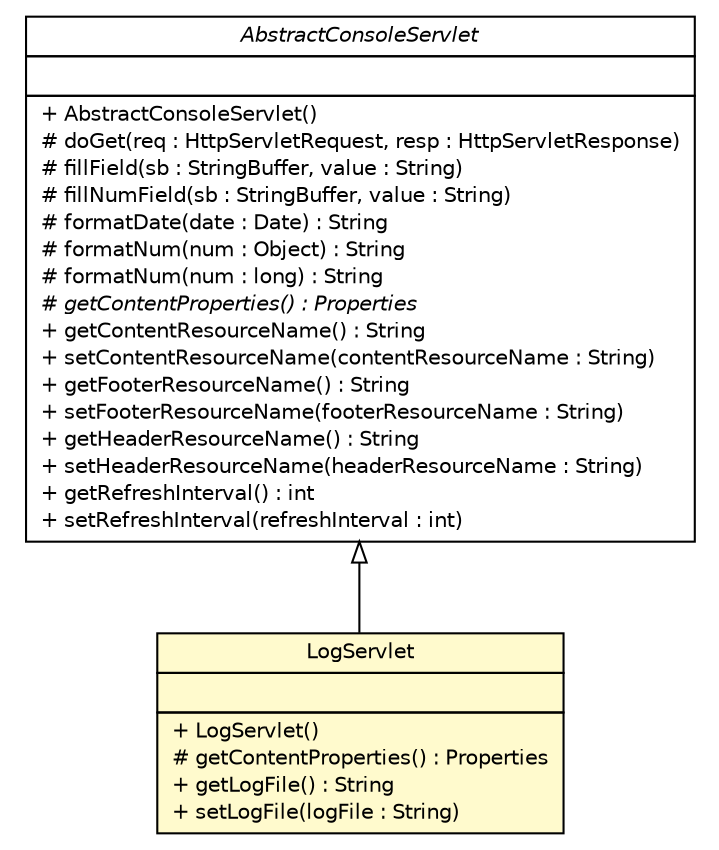 #!/usr/local/bin/dot
#
# Class diagram 
# Generated by UMLGraph version 5.1 (http://www.umlgraph.org/)
#

digraph G {
	edge [fontname="Helvetica",fontsize=10,labelfontname="Helvetica",labelfontsize=10];
	node [fontname="Helvetica",fontsize=10,shape=plaintext];
	nodesep=0.25;
	ranksep=0.5;
	// com.apporiented.hermesftp.console.LogServlet
	c7259 [label=<<table title="com.apporiented.hermesftp.console.LogServlet" border="0" cellborder="1" cellspacing="0" cellpadding="2" port="p" bgcolor="lemonChiffon" href="./LogServlet.html">
		<tr><td><table border="0" cellspacing="0" cellpadding="1">
<tr><td align="center" balign="center"> LogServlet </td></tr>
		</table></td></tr>
		<tr><td><table border="0" cellspacing="0" cellpadding="1">
<tr><td align="left" balign="left">  </td></tr>
		</table></td></tr>
		<tr><td><table border="0" cellspacing="0" cellpadding="1">
<tr><td align="left" balign="left"> + LogServlet() </td></tr>
<tr><td align="left" balign="left"> # getContentProperties() : Properties </td></tr>
<tr><td align="left" balign="left"> + getLogFile() : String </td></tr>
<tr><td align="left" balign="left"> + setLogFile(logFile : String) </td></tr>
		</table></td></tr>
		</table>>, fontname="Helvetica", fontcolor="black", fontsize=10.0];
	// com.apporiented.hermesftp.console.AbstractConsoleServlet
	c7261 [label=<<table title="com.apporiented.hermesftp.console.AbstractConsoleServlet" border="0" cellborder="1" cellspacing="0" cellpadding="2" port="p" href="./AbstractConsoleServlet.html">
		<tr><td><table border="0" cellspacing="0" cellpadding="1">
<tr><td align="center" balign="center"><font face="Helvetica-Oblique"> AbstractConsoleServlet </font></td></tr>
		</table></td></tr>
		<tr><td><table border="0" cellspacing="0" cellpadding="1">
<tr><td align="left" balign="left">  </td></tr>
		</table></td></tr>
		<tr><td><table border="0" cellspacing="0" cellpadding="1">
<tr><td align="left" balign="left"> + AbstractConsoleServlet() </td></tr>
<tr><td align="left" balign="left"> # doGet(req : HttpServletRequest, resp : HttpServletResponse) </td></tr>
<tr><td align="left" balign="left"> # fillField(sb : StringBuffer, value : String) </td></tr>
<tr><td align="left" balign="left"> # fillNumField(sb : StringBuffer, value : String) </td></tr>
<tr><td align="left" balign="left"> # formatDate(date : Date) : String </td></tr>
<tr><td align="left" balign="left"> # formatNum(num : Object) : String </td></tr>
<tr><td align="left" balign="left"> # formatNum(num : long) : String </td></tr>
<tr><td align="left" balign="left"><font face="Helvetica-Oblique" point-size="10.0"> # getContentProperties() : Properties </font></td></tr>
<tr><td align="left" balign="left"> + getContentResourceName() : String </td></tr>
<tr><td align="left" balign="left"> + setContentResourceName(contentResourceName : String) </td></tr>
<tr><td align="left" balign="left"> + getFooterResourceName() : String </td></tr>
<tr><td align="left" balign="left"> + setFooterResourceName(footerResourceName : String) </td></tr>
<tr><td align="left" balign="left"> + getHeaderResourceName() : String </td></tr>
<tr><td align="left" balign="left"> + setHeaderResourceName(headerResourceName : String) </td></tr>
<tr><td align="left" balign="left"> + getRefreshInterval() : int </td></tr>
<tr><td align="left" balign="left"> + setRefreshInterval(refreshInterval : int) </td></tr>
		</table></td></tr>
		</table>>, fontname="Helvetica", fontcolor="black", fontsize=10.0];
	//com.apporiented.hermesftp.console.LogServlet extends com.apporiented.hermesftp.console.AbstractConsoleServlet
	c7261:p -> c7259:p [dir=back,arrowtail=empty];
}

